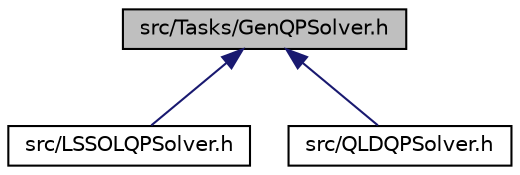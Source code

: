 digraph "src/Tasks/GenQPSolver.h"
{
  edge [fontname="Helvetica",fontsize="10",labelfontname="Helvetica",labelfontsize="10"];
  node [fontname="Helvetica",fontsize="10",shape=record];
  Node4 [label="src/Tasks/GenQPSolver.h",height=0.2,width=0.4,color="black", fillcolor="grey75", style="filled", fontcolor="black"];
  Node4 -> Node5 [dir="back",color="midnightblue",fontsize="10",style="solid",fontname="Helvetica"];
  Node5 [label="src/LSSOLQPSolver.h",height=0.2,width=0.4,color="black", fillcolor="white", style="filled",URL="$LSSOLQPSolver_8h.html"];
  Node4 -> Node6 [dir="back",color="midnightblue",fontsize="10",style="solid",fontname="Helvetica"];
  Node6 [label="src/QLDQPSolver.h",height=0.2,width=0.4,color="black", fillcolor="white", style="filled",URL="$QLDQPSolver_8h.html"];
}
